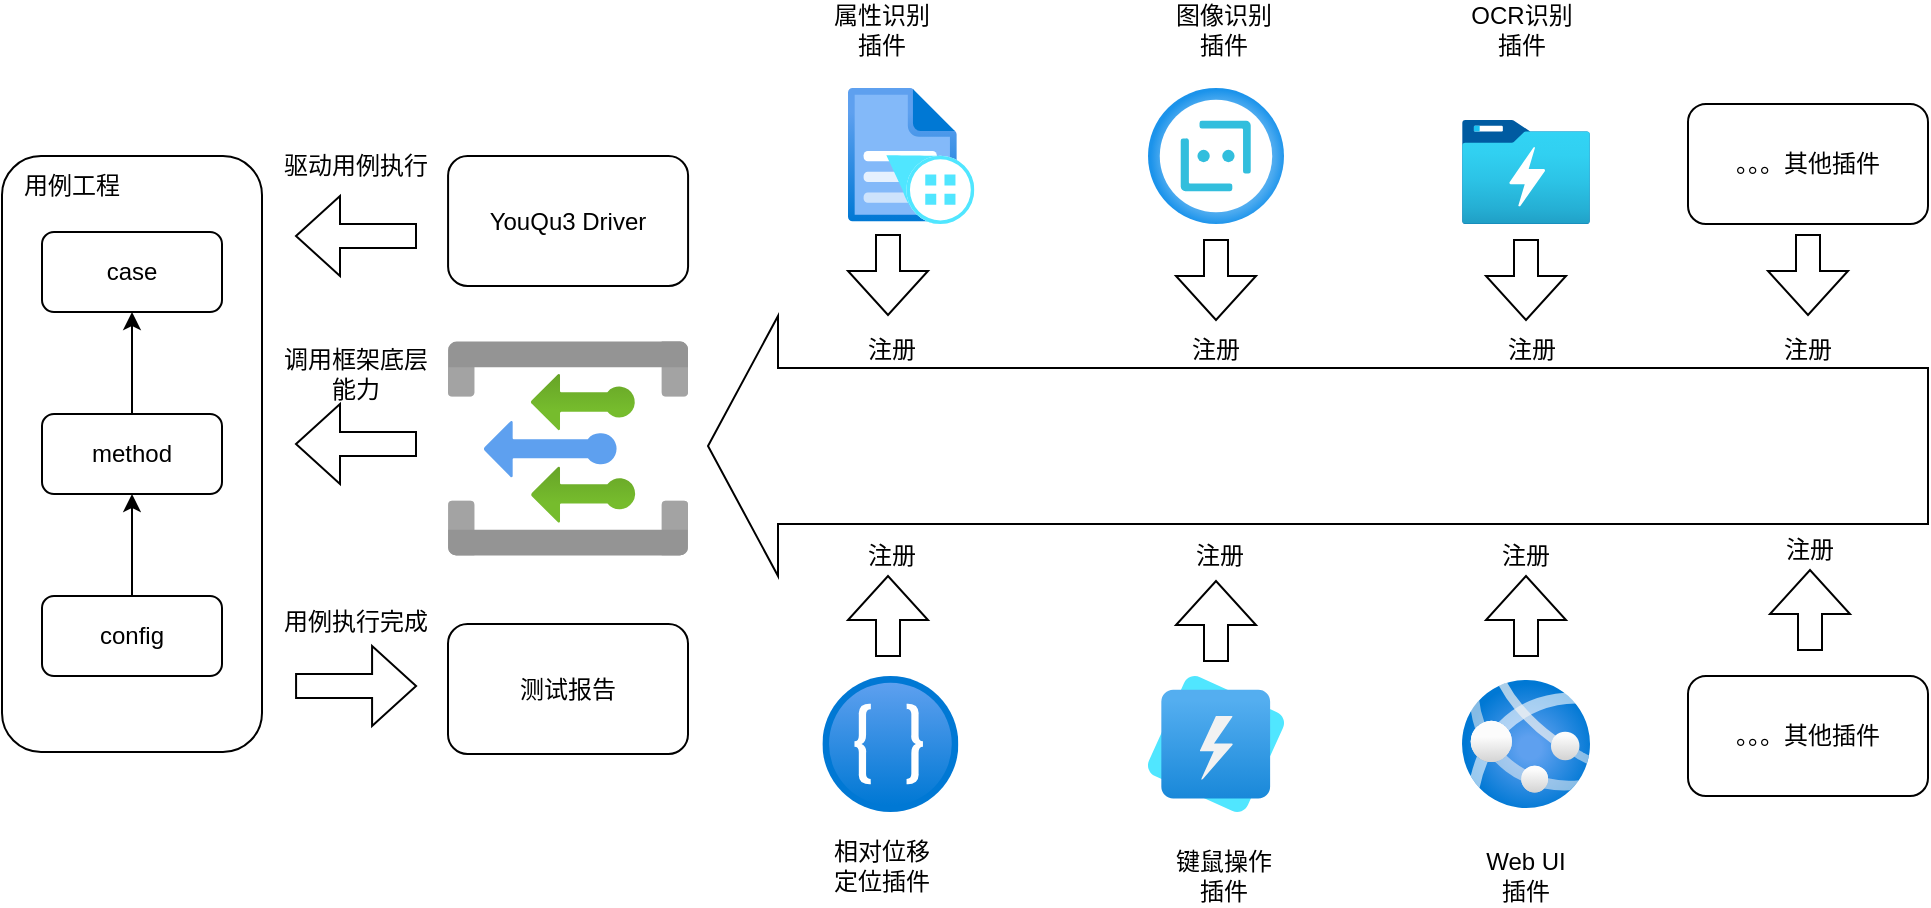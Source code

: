 <mxfile version="24.4.10" type="github">
  <diagram name="第 1 页" id="FLwqT2IODWgFMGZDdFb9">
    <mxGraphModel dx="1434" dy="793" grid="1" gridSize="10" guides="1" tooltips="1" connect="1" arrows="1" fold="1" page="1" pageScale="1" pageWidth="827" pageHeight="1169" math="0" shadow="0">
      <root>
        <mxCell id="0" />
        <mxCell id="1" parent="0" />
        <mxCell id="IPiMeqoOZodyVskVW9rZ-2" value="" style="html=1;shadow=0;dashed=0;align=center;verticalAlign=middle;shape=mxgraph.arrows2.arrow;dy=0.4;dx=35;flipH=1;notch=0;" vertex="1" parent="1">
          <mxGeometry x="410" y="380" width="610" height="130" as="geometry" />
        </mxCell>
        <mxCell id="IPiMeqoOZodyVskVW9rZ-5" value="" style="image;aspect=fixed;html=1;points=[];align=center;fontSize=12;image=img/lib/azure2/ai_machine_learning/Form_Recognizers.svg;" vertex="1" parent="1">
          <mxGeometry x="480" y="266" width="63.2" height="68" as="geometry" />
        </mxCell>
        <mxCell id="IPiMeqoOZodyVskVW9rZ-6" value="" style="image;aspect=fixed;html=1;points=[];align=center;fontSize=12;image=img/lib/azure2/ai_machine_learning/Bot_Services.svg;" vertex="1" parent="1">
          <mxGeometry x="630" y="266" width="68" height="68" as="geometry" />
        </mxCell>
        <mxCell id="IPiMeqoOZodyVskVW9rZ-7" value="" style="image;aspect=fixed;html=1;points=[];align=center;fontSize=12;image=img/lib/azure2/ai_machine_learning/Language_Understanding.svg;" vertex="1" parent="1">
          <mxGeometry x="467.2" y="560" width="68" height="68" as="geometry" />
        </mxCell>
        <mxCell id="IPiMeqoOZodyVskVW9rZ-8" value="" style="image;aspect=fixed;html=1;points=[];align=center;fontSize=12;image=img/lib/azure2/analytics/Data_Lake_Analytics.svg;" vertex="1" parent="1">
          <mxGeometry x="630" y="560" width="68" height="68" as="geometry" />
        </mxCell>
        <mxCell id="IPiMeqoOZodyVskVW9rZ-9" value="" style="image;aspect=fixed;html=1;points=[];align=center;fontSize=12;image=img/lib/azure2/app_services/App_Services.svg;" vertex="1" parent="1">
          <mxGeometry x="787" y="562" width="64" height="64" as="geometry" />
        </mxCell>
        <mxCell id="IPiMeqoOZodyVskVW9rZ-10" value="" style="image;aspect=fixed;html=1;points=[];align=center;fontSize=12;image=img/lib/azure2/analytics/Data_Lake_Store_Gen1.svg;" vertex="1" parent="1">
          <mxGeometry x="787" y="282" width="64" height="52" as="geometry" />
        </mxCell>
        <mxCell id="IPiMeqoOZodyVskVW9rZ-11" value="" style="html=1;shadow=0;dashed=0;align=center;verticalAlign=middle;shape=mxgraph.arrows2.arrow;dy=0.7;dx=22;direction=south;notch=0;" vertex="1" parent="1">
          <mxGeometry x="480" y="339.5" width="40" height="40" as="geometry" />
        </mxCell>
        <mxCell id="IPiMeqoOZodyVskVW9rZ-12" value="" style="html=1;shadow=0;dashed=0;align=center;verticalAlign=middle;shape=mxgraph.arrows2.arrow;dy=0.7;dx=22;direction=south;notch=0;" vertex="1" parent="1">
          <mxGeometry x="644" y="342" width="40" height="40" as="geometry" />
        </mxCell>
        <mxCell id="IPiMeqoOZodyVskVW9rZ-13" value="" style="html=1;shadow=0;dashed=0;align=center;verticalAlign=middle;shape=mxgraph.arrows2.arrow;dy=0.7;dx=22;direction=south;notch=0;" vertex="1" parent="1">
          <mxGeometry x="799" y="342" width="40" height="40" as="geometry" />
        </mxCell>
        <mxCell id="IPiMeqoOZodyVskVW9rZ-15" value="" style="html=1;shadow=0;dashed=0;align=center;verticalAlign=middle;shape=mxgraph.arrows2.arrow;dy=0.7;dx=22;direction=north;notch=0;" vertex="1" parent="1">
          <mxGeometry x="480" y="510" width="40" height="40" as="geometry" />
        </mxCell>
        <mxCell id="IPiMeqoOZodyVskVW9rZ-16" value="" style="html=1;shadow=0;dashed=0;align=center;verticalAlign=middle;shape=mxgraph.arrows2.arrow;dy=0.7;dx=22;direction=north;notch=0;" vertex="1" parent="1">
          <mxGeometry x="799" y="510" width="40" height="40" as="geometry" />
        </mxCell>
        <mxCell id="IPiMeqoOZodyVskVW9rZ-17" value="" style="html=1;shadow=0;dashed=0;align=center;verticalAlign=middle;shape=mxgraph.arrows2.arrow;dy=0.7;dx=22;direction=north;notch=0;" vertex="1" parent="1">
          <mxGeometry x="644" y="512.5" width="40" height="40" as="geometry" />
        </mxCell>
        <mxCell id="IPiMeqoOZodyVskVW9rZ-18" value="" style="image;aspect=fixed;html=1;points=[];align=center;fontSize=12;image=img/lib/azure2/integration/Event_Grid_Topics.svg;direction=west;" vertex="1" parent="1">
          <mxGeometry x="280" y="392.5" width="120.04" height="107.5" as="geometry" />
        </mxCell>
        <mxCell id="IPiMeqoOZodyVskVW9rZ-19" value="属性识别插件" style="text;html=1;align=center;verticalAlign=middle;whiteSpace=wrap;rounded=0;" vertex="1" parent="1">
          <mxGeometry x="467.2" y="222" width="60" height="30" as="geometry" />
        </mxCell>
        <mxCell id="IPiMeqoOZodyVskVW9rZ-20" value="图像识别插件" style="text;html=1;align=center;verticalAlign=middle;whiteSpace=wrap;rounded=0;" vertex="1" parent="1">
          <mxGeometry x="638" y="222" width="60" height="30" as="geometry" />
        </mxCell>
        <mxCell id="IPiMeqoOZodyVskVW9rZ-21" value="OCR识别插件" style="text;html=1;align=center;verticalAlign=middle;whiteSpace=wrap;rounded=0;" vertex="1" parent="1">
          <mxGeometry x="787" y="222" width="60" height="30" as="geometry" />
        </mxCell>
        <mxCell id="IPiMeqoOZodyVskVW9rZ-22" value="相对位移定位插件" style="text;html=1;align=center;verticalAlign=middle;whiteSpace=wrap;rounded=0;" vertex="1" parent="1">
          <mxGeometry x="467.2" y="640" width="60" height="30" as="geometry" />
        </mxCell>
        <mxCell id="IPiMeqoOZodyVskVW9rZ-23" value="键鼠操作插件" style="text;html=1;align=center;verticalAlign=middle;whiteSpace=wrap;rounded=0;" vertex="1" parent="1">
          <mxGeometry x="638" y="645" width="60" height="30" as="geometry" />
        </mxCell>
        <mxCell id="IPiMeqoOZodyVskVW9rZ-24" value="Web UI&lt;div&gt;插件&lt;/div&gt;" style="text;html=1;align=center;verticalAlign=middle;whiteSpace=wrap;rounded=0;" vertex="1" parent="1">
          <mxGeometry x="789" y="645" width="60" height="30" as="geometry" />
        </mxCell>
        <mxCell id="IPiMeqoOZodyVskVW9rZ-25" value="驱动用例执行" style="text;html=1;align=center;verticalAlign=middle;whiteSpace=wrap;rounded=0;" vertex="1" parent="1">
          <mxGeometry x="194.04" y="290" width="80" height="30" as="geometry" />
        </mxCell>
        <mxCell id="IPiMeqoOZodyVskVW9rZ-26" value="" style="rounded=1;whiteSpace=wrap;html=1;" vertex="1" parent="1">
          <mxGeometry x="57" y="300" width="130" height="298" as="geometry" />
        </mxCell>
        <mxCell id="IPiMeqoOZodyVskVW9rZ-27" value="YouQu3 Driver" style="rounded=1;whiteSpace=wrap;html=1;" vertex="1" parent="1">
          <mxGeometry x="280.04" y="300" width="120" height="65" as="geometry" />
        </mxCell>
        <mxCell id="IPiMeqoOZodyVskVW9rZ-30" value="" style="html=1;shadow=0;dashed=0;align=center;verticalAlign=middle;shape=mxgraph.arrows2.arrow;dy=0.7;dx=22;direction=west;notch=0;" vertex="1" parent="1">
          <mxGeometry x="204" y="320" width="60" height="40" as="geometry" />
        </mxCell>
        <mxCell id="IPiMeqoOZodyVskVW9rZ-31" value="case" style="rounded=1;whiteSpace=wrap;html=1;" vertex="1" parent="1">
          <mxGeometry x="77" y="338" width="90" height="40" as="geometry" />
        </mxCell>
        <mxCell id="IPiMeqoOZodyVskVW9rZ-42" style="edgeStyle=orthogonalEdgeStyle;rounded=0;orthogonalLoop=1;jettySize=auto;html=1;exitX=0.5;exitY=0;exitDx=0;exitDy=0;" edge="1" parent="1" source="IPiMeqoOZodyVskVW9rZ-32" target="IPiMeqoOZodyVskVW9rZ-31">
          <mxGeometry relative="1" as="geometry" />
        </mxCell>
        <mxCell id="IPiMeqoOZodyVskVW9rZ-32" value="method" style="rounded=1;whiteSpace=wrap;html=1;" vertex="1" parent="1">
          <mxGeometry x="77" y="429" width="90" height="40" as="geometry" />
        </mxCell>
        <mxCell id="IPiMeqoOZodyVskVW9rZ-41" value="" style="edgeStyle=orthogonalEdgeStyle;rounded=0;orthogonalLoop=1;jettySize=auto;html=1;" edge="1" parent="1" source="IPiMeqoOZodyVskVW9rZ-33" target="IPiMeqoOZodyVskVW9rZ-32">
          <mxGeometry relative="1" as="geometry" />
        </mxCell>
        <mxCell id="IPiMeqoOZodyVskVW9rZ-33" value="config" style="rounded=1;whiteSpace=wrap;html=1;" vertex="1" parent="1">
          <mxGeometry x="77" y="520" width="90" height="40" as="geometry" />
        </mxCell>
        <mxCell id="IPiMeqoOZodyVskVW9rZ-34" value="用例工程" style="text;html=1;align=center;verticalAlign=middle;whiteSpace=wrap;rounded=0;" vertex="1" parent="1">
          <mxGeometry x="62" y="300" width="60" height="30" as="geometry" />
        </mxCell>
        <mxCell id="IPiMeqoOZodyVskVW9rZ-36" value="" style="html=1;shadow=0;dashed=0;align=center;verticalAlign=middle;shape=mxgraph.arrows2.arrow;dy=0.7;dx=22;direction=west;notch=0;" vertex="1" parent="1">
          <mxGeometry x="204" y="424" width="60" height="40" as="geometry" />
        </mxCell>
        <mxCell id="IPiMeqoOZodyVskVW9rZ-43" value="调用框架底层能力" style="text;html=1;align=center;verticalAlign=middle;whiteSpace=wrap;rounded=0;" vertex="1" parent="1">
          <mxGeometry x="194" y="394" width="80" height="30" as="geometry" />
        </mxCell>
        <mxCell id="IPiMeqoOZodyVskVW9rZ-44" value="注册" style="text;html=1;align=center;verticalAlign=middle;whiteSpace=wrap;rounded=0;" vertex="1" parent="1">
          <mxGeometry x="467.2" y="382" width="70" height="30" as="geometry" />
        </mxCell>
        <mxCell id="IPiMeqoOZodyVskVW9rZ-45" value="注册" style="text;html=1;align=center;verticalAlign=middle;whiteSpace=wrap;rounded=0;" vertex="1" parent="1">
          <mxGeometry x="925" y="382" width="70" height="30" as="geometry" />
        </mxCell>
        <mxCell id="IPiMeqoOZodyVskVW9rZ-46" value="注册" style="text;html=1;align=center;verticalAlign=middle;whiteSpace=wrap;rounded=0;" vertex="1" parent="1">
          <mxGeometry x="629" y="382" width="70" height="30" as="geometry" />
        </mxCell>
        <mxCell id="IPiMeqoOZodyVskVW9rZ-47" value="注册" style="text;html=1;align=center;verticalAlign=middle;whiteSpace=wrap;rounded=0;" vertex="1" parent="1">
          <mxGeometry x="467.2" y="485" width="70" height="30" as="geometry" />
        </mxCell>
        <mxCell id="IPiMeqoOZodyVskVW9rZ-48" value="注册" style="text;html=1;align=center;verticalAlign=middle;whiteSpace=wrap;rounded=0;" vertex="1" parent="1">
          <mxGeometry x="631" y="485" width="70" height="30" as="geometry" />
        </mxCell>
        <mxCell id="IPiMeqoOZodyVskVW9rZ-49" value="注册" style="text;html=1;align=center;verticalAlign=middle;whiteSpace=wrap;rounded=0;" vertex="1" parent="1">
          <mxGeometry x="784" y="485" width="70" height="30" as="geometry" />
        </mxCell>
        <mxCell id="IPiMeqoOZodyVskVW9rZ-50" value="测试报告" style="rounded=1;whiteSpace=wrap;html=1;" vertex="1" parent="1">
          <mxGeometry x="280" y="534" width="120" height="65" as="geometry" />
        </mxCell>
        <mxCell id="IPiMeqoOZodyVskVW9rZ-51" value="" style="html=1;shadow=0;dashed=0;align=center;verticalAlign=middle;shape=mxgraph.arrows2.arrow;dy=0.7;dx=22;direction=east;notch=0;" vertex="1" parent="1">
          <mxGeometry x="204.04" y="545" width="60" height="40" as="geometry" />
        </mxCell>
        <mxCell id="IPiMeqoOZodyVskVW9rZ-57" value="。。。其他插件" style="rounded=1;whiteSpace=wrap;html=1;" vertex="1" parent="1">
          <mxGeometry x="900" y="274" width="120" height="60" as="geometry" />
        </mxCell>
        <mxCell id="IPiMeqoOZodyVskVW9rZ-58" value="。。。其他插件" style="rounded=1;whiteSpace=wrap;html=1;" vertex="1" parent="1">
          <mxGeometry x="900" y="560" width="120" height="60" as="geometry" />
        </mxCell>
        <mxCell id="IPiMeqoOZodyVskVW9rZ-59" value="" style="html=1;shadow=0;dashed=0;align=center;verticalAlign=middle;shape=mxgraph.arrows2.arrow;dy=0.7;dx=22;direction=south;notch=0;" vertex="1" parent="1">
          <mxGeometry x="940" y="339.5" width="40" height="40" as="geometry" />
        </mxCell>
        <mxCell id="IPiMeqoOZodyVskVW9rZ-60" value="注册" style="text;html=1;align=center;verticalAlign=middle;whiteSpace=wrap;rounded=0;" vertex="1" parent="1">
          <mxGeometry x="787" y="382" width="70" height="30" as="geometry" />
        </mxCell>
        <mxCell id="IPiMeqoOZodyVskVW9rZ-61" value="" style="html=1;shadow=0;dashed=0;align=center;verticalAlign=middle;shape=mxgraph.arrows2.arrow;dy=0.7;dx=22;direction=north;notch=0;" vertex="1" parent="1">
          <mxGeometry x="941" y="507" width="40" height="40" as="geometry" />
        </mxCell>
        <mxCell id="IPiMeqoOZodyVskVW9rZ-62" value="注册" style="text;html=1;align=center;verticalAlign=middle;whiteSpace=wrap;rounded=0;" vertex="1" parent="1">
          <mxGeometry x="926" y="482" width="70" height="30" as="geometry" />
        </mxCell>
        <mxCell id="IPiMeqoOZodyVskVW9rZ-63" value="用例执行完成" style="text;html=1;align=center;verticalAlign=middle;whiteSpace=wrap;rounded=0;" vertex="1" parent="1">
          <mxGeometry x="194.04" y="517.5" width="80" height="30" as="geometry" />
        </mxCell>
      </root>
    </mxGraphModel>
  </diagram>
</mxfile>
